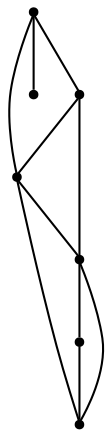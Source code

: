 graph {
  node [shape=point,comment="{\"directed\":false,\"doi\":\"10.1007/978-3-540-77537-9_20\",\"figure\":\"1 (1)\"}"]

  v0 [pos="951.4575202498324,720.1755328785288"]
  v1 [pos="853.6973397543263,725.4899392561476"]
  v2 [pos="850.5074702063272,666.0307645624331"]
  v3 [pos="821.798628367934,806.2693232449615"]
  v4 [pos="786.7725595873455,891.2376231106841"]
  v5 [pos="722.9751209081605,722.3012191078876"]
  v6 [pos="668.8098507459773,757.3765047246758"]

  v6 -- v0 [id="-6",pos="668.8098507459773,757.3765047246758 669.2310045109239,743.2129165649411 669.2310045109239,743.2129165649411 669.2310045109239,743.2129165649411 670.0107362614121,741.9375811490142 670.0107362614121,741.9375811490142 670.0107362614121,741.9375811490142 671.0031683988349,740.2368795221499 671.0031683988349,740.2368795221499 671.0031683988349,740.2368795221499 676.336266344647,731.5463832508432 681.5860147520552,722.7889782992273 686.9399818952693,714.1066230080341 700.2748900302621,692.6279190063474 713.5305842909702,671.0909561157224 727.820385458303,650.2291857632721 740.8592436679573,631.8392204978246 759.1687194824218,604.074916631525 784.4249657564385,603.2745565241031 807.0209619921307,601.8615876631301 833.8992793593295,622.0397700916634 852.1503468713095,633.9401021783999 886.1131205004315,657.3151457353069 919.2544239842614,682.049224159934 951.4575202498324,720.1755328785288"]
  v6 -- v5 [id="-7",pos="668.8098507459773,757.3765047246758 722.9751209081605,722.3012191078876 722.9751209081605,722.3012191078876 722.9751209081605,722.3012191078876"]
  v5 -- v4 [id="-12",pos="722.9751209081605,722.3012191078876 786.7725595873455,891.2376231106841 786.7725595873455,891.2376231106841 786.7725595873455,891.2376231106841"]
  v5 -- v3 [id="-14",pos="722.9751209081605,722.3012191078876 821.798628367934,806.2693232449615 821.798628367934,806.2693232449615 821.798628367934,806.2693232449615"]
  v1 -- v0 [id="-16",pos="853.6973397543263,725.4899392561476 951.4575202498324,720.1755328785288 951.4575202498324,720.1755328785288 951.4575202498324,720.1755328785288"]
  v1 -- v2 [id="-17",pos="853.6973397543263,725.4899392561476 850.5074702063272,666.0307645624331 850.5074702063272,666.0307645624331 850.5074702063272,666.0307645624331"]
  v3 -- v4 [id="-18",pos="821.798628367934,806.2693232449615 786.7725595873455,891.2376231106841 786.7725595873455,891.2376231106841 786.7725595873455,891.2376231106841"]
  v0 -- v4 [id="-1",pos="951.4575202498324,720.1755328785288 910.9482289159021,837.7307133067735 898.2679645981899,835.0838771473275 786.7725595873455,891.2376231106841"]
  v0 -- v5 [id="-10",pos="951.4575202498324,720.1755328785288 914.4592168763626,752.8749879316847 893.3184654058412,771.0731313532046 853.000957542242,761.9781301325015 814.6015706971634,753.1957934292877 775.0847274070562,737.7526085593481 722.9751209081605,722.3012191078876"]
  v1 -- v6 [id="-13",pos="853.6973397543263,725.4899392561476 815.4605799475381,698.730092412775 785.6216997013535,674.9548688021571 749.4990277667378,677.7767360340463 732.2028532870979,679.1105847445399 720.694254427178,686.1672880692913 708.9730188059252,698.5260590986769 699.9455002895621,708.1003605235704 691.889481087618,718.3498544866386 683.683432716547,728.6242802013047 680.2433236765306,733.2720166293054 676.4613542778548,737.8319831154561 668.8098507459773,757.3765047246758"]
}